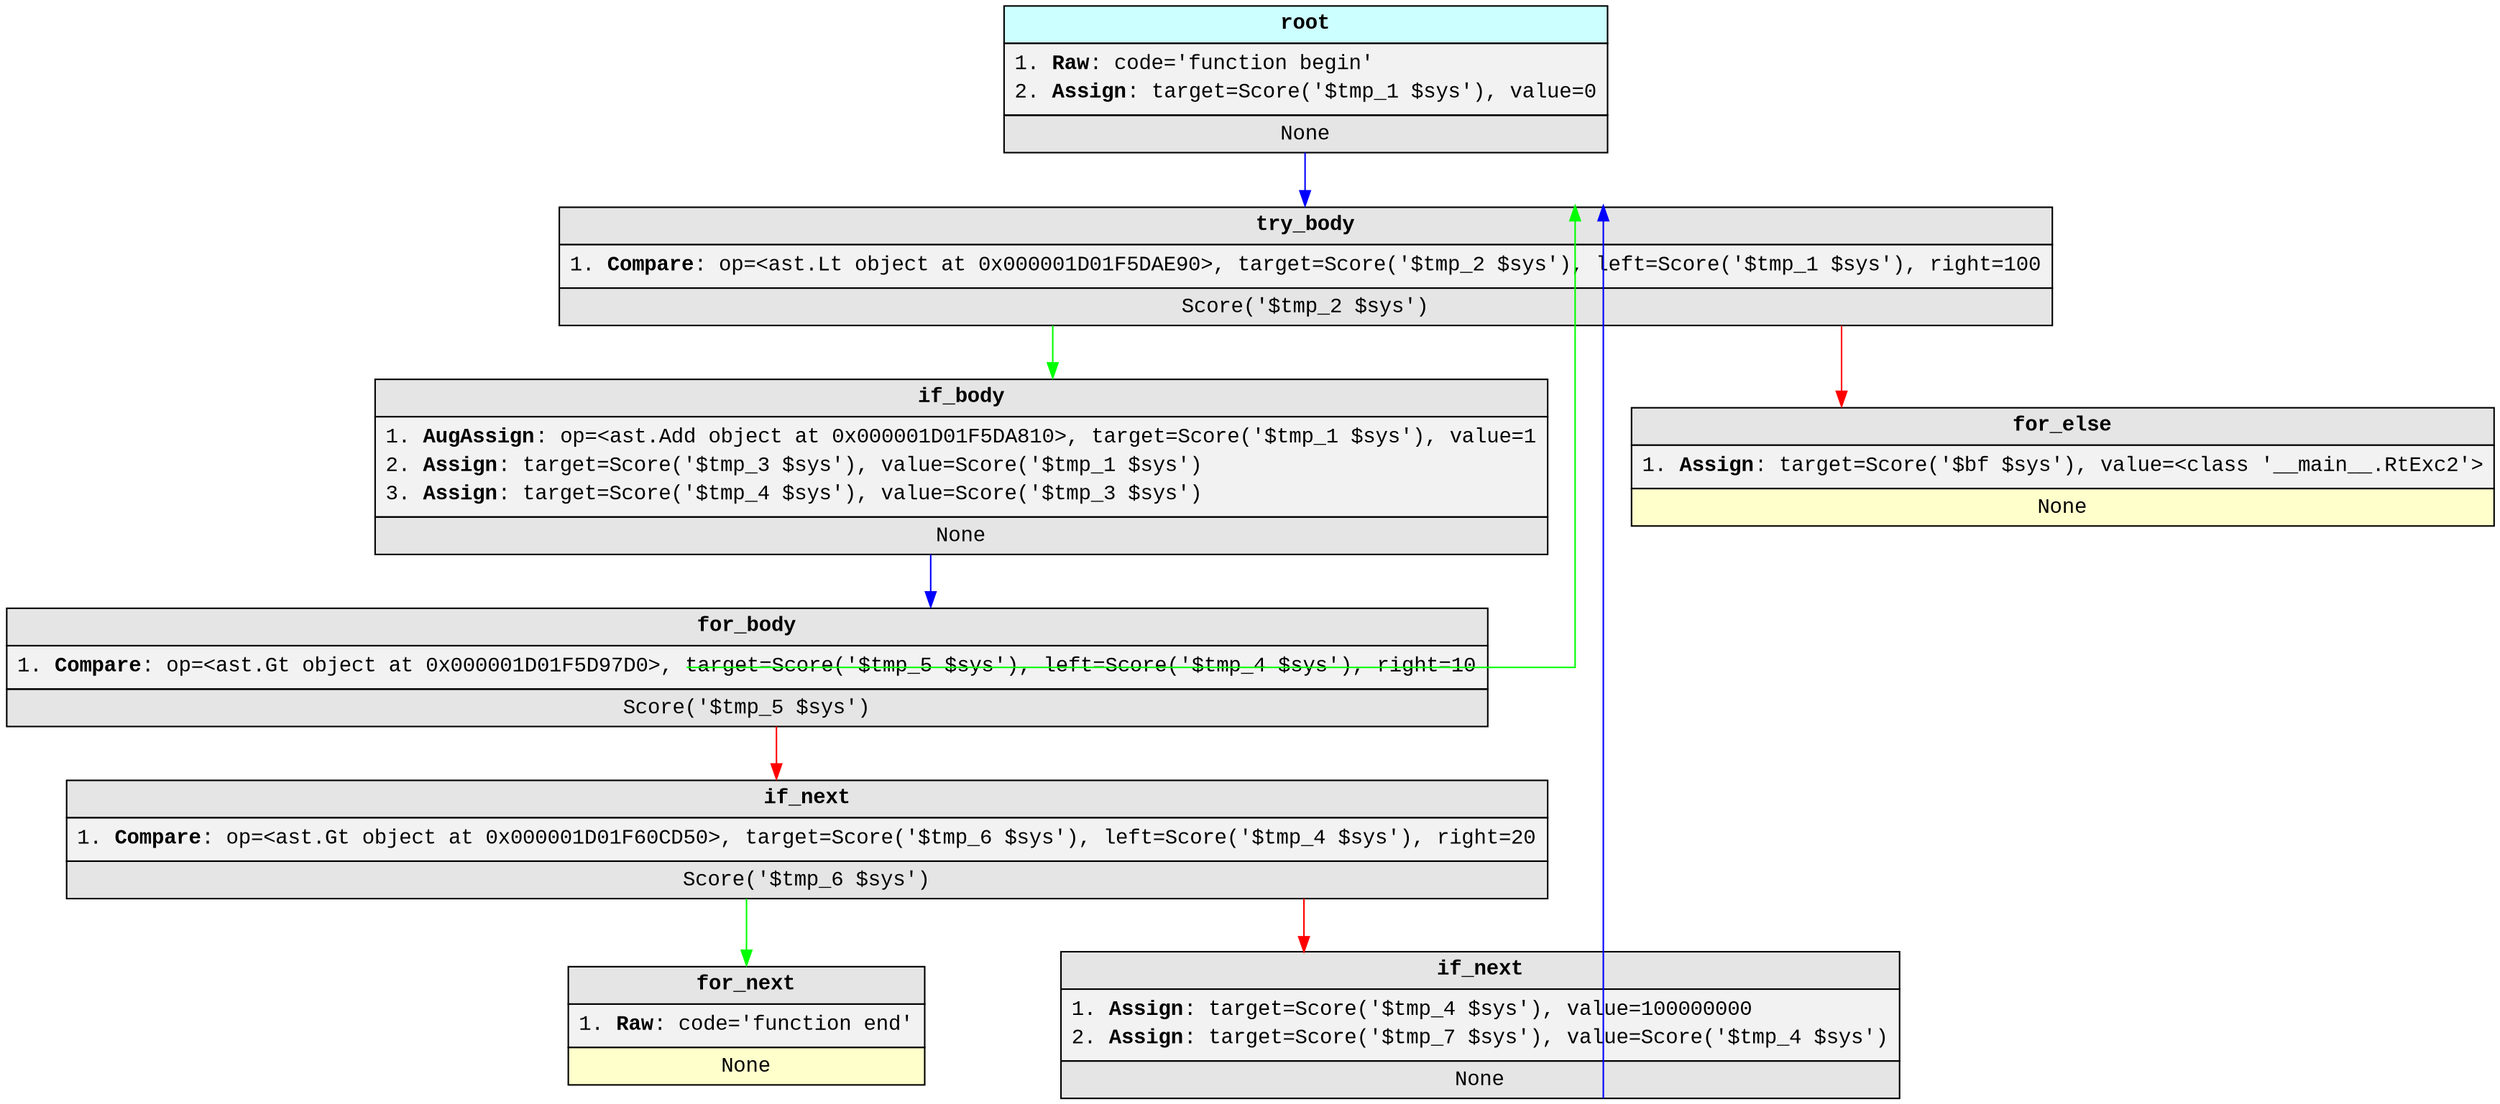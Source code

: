 digraph {
	node [fontname="Courier New"]
	edge [fontname="Courier New"]
	bgcolor=white splines=ortho
	node_1993391260880 [label=<
                    <table border="0" cellborder="1" cellspacing="0" cellpadding="4">
                        <tr><td><b>for_else</b></td></tr>
                        <tr><td bgcolor="gray95"><table border="0" cellborder="0" cellspacing="0" >
                            <tr><td align="left">1. <b>Assign</b>: target=Score(&#x27;$bf $sys&#x27;), value=&lt;class &#x27;__main__.RtExc2&#x27;&gt;</td></tr>
                        </table></td></tr>
                        <tr><td bgcolor="#ffffcc">None</td></tr>
                    </table>
                    > fillcolor=gray90 shape=plain style=filled]
	node_1993391270352 [label=<
                    <table border="0" cellborder="1" cellspacing="0" cellpadding="4">
                        <tr><td><b>if_next</b></td></tr>
                        <tr><td bgcolor="gray95"><table border="0" cellborder="0" cellspacing="0" >
                            <tr><td align="left">1. <b>Assign</b>: target=Score(&#x27;$tmp_4 $sys&#x27;), value=100000000</td></tr>
<tr><td align="left">2. <b>Assign</b>: target=Score(&#x27;$tmp_7 $sys&#x27;), value=Score(&#x27;$tmp_4 $sys&#x27;)</td></tr>
                        </table></td></tr>
                        <tr><td>None</td></tr>
                    </table>
                    > fillcolor=gray90 shape=plain style=filled]
	node_1993391270352:s -> node_1993391265232:n [color=blue]
	node_1993391263632 [label=<
                    <table border="0" cellborder="1" cellspacing="0" cellpadding="4">
                        <tr><td><b>for_next</b></td></tr>
                        <tr><td bgcolor="gray95"><table border="0" cellborder="0" cellspacing="0" >
                            <tr><td align="left">1. <b>Raw</b>: code=&#x27;function end&#x27;</td></tr>
                        </table></td></tr>
                        <tr><td bgcolor="#ffffcc">None</td></tr>
                    </table>
                    > fillcolor=gray90 shape=plain style=filled]
	node_1993391268880 [label=<
                    <table border="0" cellborder="1" cellspacing="0" cellpadding="4">
                        <tr><td><b>if_next</b></td></tr>
                        <tr><td bgcolor="gray95"><table border="0" cellborder="0" cellspacing="0" >
                            <tr><td align="left">1. <b>Compare</b>: op=&lt;ast.Gt object at 0x000001D01F60CD50&gt;, target=Score(&#x27;$tmp_6 $sys&#x27;), left=Score(&#x27;$tmp_4 $sys&#x27;), right=20</td></tr>
                        </table></td></tr>
                        <tr><td>Score(&#x27;$tmp_6 $sys&#x27;)</td></tr>
                    </table>
                    > fillcolor=gray90 shape=plain style=filled]
	node_1993391268880:sw -> node_1993391263632:n [color=green]
	node_1993391268880:se -> node_1993391270352:n [color=red]
	node_1993391263760 [label=<
                    <table border="0" cellborder="1" cellspacing="0" cellpadding="4">
                        <tr><td><b>for_body</b></td></tr>
                        <tr><td bgcolor="gray95"><table border="0" cellborder="0" cellspacing="0" >
                            <tr><td align="left">1. <b>Compare</b>: op=&lt;ast.Gt object at 0x000001D01F5D97D0&gt;, target=Score(&#x27;$tmp_5 $sys&#x27;), left=Score(&#x27;$tmp_4 $sys&#x27;), right=10</td></tr>
                        </table></td></tr>
                        <tr><td>Score(&#x27;$tmp_5 $sys&#x27;)</td></tr>
                    </table>
                    > fillcolor=gray90 shape=plain style=filled]
	node_1993391263760:sw -> node_1993391265232:n [color=green]
	node_1993391263760:se -> node_1993391268880:n [color=red]
	node_1993391262352 [label=<
                    <table border="0" cellborder="1" cellspacing="0" cellpadding="4">
                        <tr><td><b>if_body</b></td></tr>
                        <tr><td bgcolor="gray95"><table border="0" cellborder="0" cellspacing="0" >
                            <tr><td align="left">1. <b>AugAssign</b>: op=&lt;ast.Add object at 0x000001D01F5DA810&gt;, target=Score(&#x27;$tmp_1 $sys&#x27;), value=1</td></tr>
<tr><td align="left">2. <b>Assign</b>: target=Score(&#x27;$tmp_3 $sys&#x27;), value=Score(&#x27;$tmp_1 $sys&#x27;)</td></tr>
<tr><td align="left">3. <b>Assign</b>: target=Score(&#x27;$tmp_4 $sys&#x27;), value=Score(&#x27;$tmp_3 $sys&#x27;)</td></tr>
                        </table></td></tr>
                        <tr><td>None</td></tr>
                    </table>
                    > fillcolor=gray90 shape=plain style=filled]
	node_1993391262352:s -> node_1993391263760:n [color=blue]
	node_1993391265232 [label=<
                    <table border="0" cellborder="1" cellspacing="0" cellpadding="4">
                        <tr><td><b>try_body</b></td></tr>
                        <tr><td bgcolor="gray95"><table border="0" cellborder="0" cellspacing="0" >
                            <tr><td align="left">1. <b>Compare</b>: op=&lt;ast.Lt object at 0x000001D01F5DAE90&gt;, target=Score(&#x27;$tmp_2 $sys&#x27;), left=Score(&#x27;$tmp_1 $sys&#x27;), right=100</td></tr>
                        </table></td></tr>
                        <tr><td>Score(&#x27;$tmp_2 $sys&#x27;)</td></tr>
                    </table>
                    > fillcolor=gray90 shape=plain style=filled]
	node_1993391265232:sw -> node_1993391262352:n [color=green]
	node_1993391265232:se -> node_1993391260880:n [color=red]
	node_1993350668560 [label=<
                    <table border="0" cellborder="1" cellspacing="0" cellpadding="4">
                        <tr><td bgcolor="#ccffff"><b>root</b></td></tr>
                        <tr><td bgcolor="gray95"><table border="0" cellborder="0" cellspacing="0" >
                            <tr><td align="left">1. <b>Raw</b>: code=&#x27;function begin&#x27;</td></tr>
<tr><td align="left">2. <b>Assign</b>: target=Score(&#x27;$tmp_1 $sys&#x27;), value=0</td></tr>
                        </table></td></tr>
                        <tr><td>None</td></tr>
                    </table>
                    > fillcolor=gray90 shape=plain style=filled]
	node_1993350668560:s -> node_1993391265232:n [color=blue]
}
